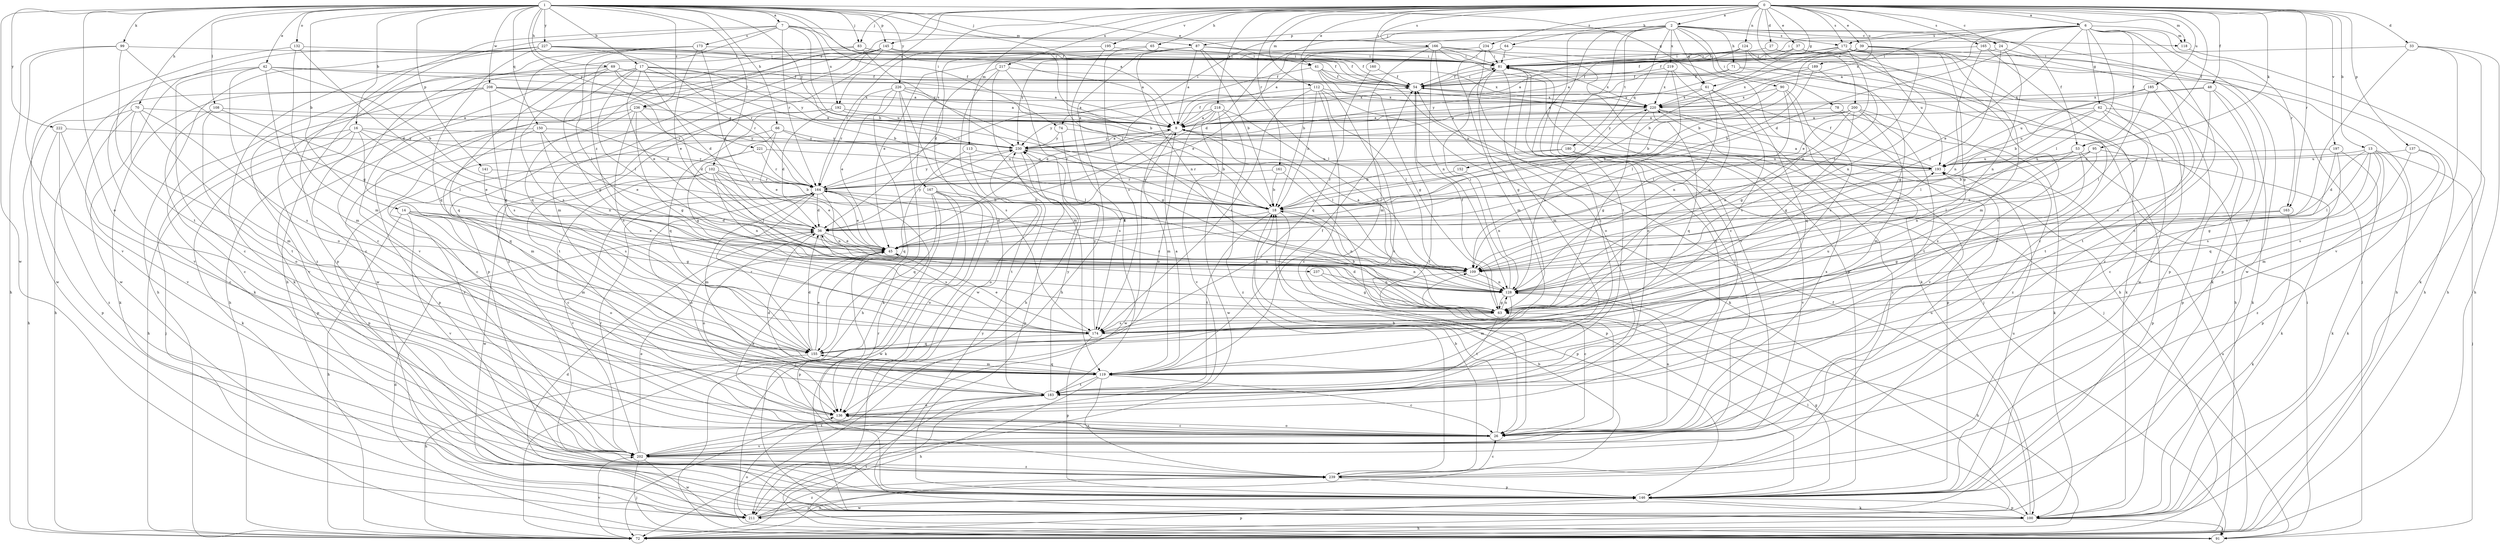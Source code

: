strict digraph  {
0;
1;
2;
6;
7;
9;
13;
14;
16;
17;
18;
24;
26;
27;
33;
36;
37;
39;
41;
42;
45;
48;
53;
54;
61;
62;
63;
64;
65;
66;
69;
70;
71;
72;
74;
78;
81;
83;
87;
90;
91;
95;
99;
100;
102;
108;
109;
112;
113;
118;
119;
124;
128;
132;
136;
137;
141;
145;
146;
150;
152;
155;
160;
161;
163;
164;
165;
166;
167;
172;
173;
174;
180;
183;
185;
189;
192;
193;
195;
197;
200;
202;
208;
211;
217;
218;
219;
220;
221;
222;
226;
227;
230;
234;
236;
237;
239;
0 -> 2  [label=a];
0 -> 6  [label=a];
0 -> 13  [label=b];
0 -> 24  [label=c];
0 -> 27  [label=d];
0 -> 33  [label=d];
0 -> 37  [label=e];
0 -> 39  [label=e];
0 -> 41  [label=e];
0 -> 48  [label=f];
0 -> 53  [label=f];
0 -> 61  [label=g];
0 -> 64  [label=h];
0 -> 65  [label=h];
0 -> 83  [label=j];
0 -> 95  [label=k];
0 -> 112  [label=m];
0 -> 113  [label=m];
0 -> 118  [label=m];
0 -> 124  [label=n];
0 -> 137  [label=p];
0 -> 160  [label=r];
0 -> 161  [label=r];
0 -> 163  [label=r];
0 -> 165  [label=s];
0 -> 166  [label=s];
0 -> 167  [label=s];
0 -> 172  [label=s];
0 -> 185  [label=u];
0 -> 189  [label=u];
0 -> 192  [label=u];
0 -> 195  [label=v];
0 -> 197  [label=v];
0 -> 200  [label=v];
0 -> 217  [label=x];
0 -> 218  [label=x];
0 -> 234  [label=z];
0 -> 236  [label=z];
1 -> 7  [label=a];
1 -> 9  [label=a];
1 -> 14  [label=b];
1 -> 16  [label=b];
1 -> 17  [label=b];
1 -> 41  [label=e];
1 -> 42  [label=e];
1 -> 61  [label=g];
1 -> 66  [label=h];
1 -> 69  [label=h];
1 -> 70  [label=h];
1 -> 74  [label=i];
1 -> 83  [label=j];
1 -> 87  [label=j];
1 -> 99  [label=k];
1 -> 102  [label=l];
1 -> 108  [label=l];
1 -> 109  [label=l];
1 -> 132  [label=o];
1 -> 136  [label=o];
1 -> 141  [label=p];
1 -> 145  [label=p];
1 -> 150  [label=q];
1 -> 208  [label=w];
1 -> 211  [label=w];
1 -> 221  [label=y];
1 -> 222  [label=y];
1 -> 226  [label=y];
1 -> 227  [label=y];
1 -> 230  [label=y];
1 -> 236  [label=z];
2 -> 24  [label=c];
2 -> 26  [label=c];
2 -> 36  [label=d];
2 -> 53  [label=f];
2 -> 61  [label=g];
2 -> 71  [label=h];
2 -> 74  [label=i];
2 -> 78  [label=i];
2 -> 87  [label=j];
2 -> 90  [label=j];
2 -> 91  [label=j];
2 -> 145  [label=p];
2 -> 152  [label=q];
2 -> 172  [label=s];
2 -> 180  [label=t];
2 -> 183  [label=t];
2 -> 202  [label=v];
2 -> 219  [label=x];
6 -> 9  [label=a];
6 -> 26  [label=c];
6 -> 36  [label=d];
6 -> 45  [label=e];
6 -> 53  [label=f];
6 -> 62  [label=g];
6 -> 81  [label=i];
6 -> 109  [label=l];
6 -> 118  [label=m];
6 -> 163  [label=r];
6 -> 172  [label=s];
6 -> 211  [label=w];
6 -> 220  [label=x];
7 -> 18  [label=b];
7 -> 54  [label=f];
7 -> 72  [label=h];
7 -> 118  [label=m];
7 -> 146  [label=p];
7 -> 164  [label=r];
7 -> 173  [label=s];
7 -> 192  [label=u];
7 -> 237  [label=z];
9 -> 54  [label=f];
9 -> 109  [label=l];
9 -> 119  [label=m];
9 -> 164  [label=r];
9 -> 211  [label=w];
9 -> 230  [label=y];
13 -> 36  [label=d];
13 -> 63  [label=g];
13 -> 91  [label=j];
13 -> 109  [label=l];
13 -> 146  [label=p];
13 -> 174  [label=s];
13 -> 193  [label=u];
13 -> 239  [label=z];
14 -> 36  [label=d];
14 -> 45  [label=e];
14 -> 63  [label=g];
14 -> 72  [label=h];
14 -> 119  [label=m];
14 -> 136  [label=o];
14 -> 202  [label=v];
16 -> 45  [label=e];
16 -> 72  [label=h];
16 -> 91  [label=j];
16 -> 100  [label=k];
16 -> 155  [label=q];
16 -> 164  [label=r];
16 -> 230  [label=y];
17 -> 18  [label=b];
17 -> 26  [label=c];
17 -> 36  [label=d];
17 -> 45  [label=e];
17 -> 54  [label=f];
17 -> 63  [label=g];
17 -> 72  [label=h];
17 -> 109  [label=l];
17 -> 193  [label=u];
17 -> 230  [label=y];
18 -> 36  [label=d];
18 -> 128  [label=n];
18 -> 146  [label=p];
18 -> 183  [label=t];
18 -> 230  [label=y];
24 -> 81  [label=i];
24 -> 109  [label=l];
24 -> 128  [label=n];
24 -> 146  [label=p];
26 -> 18  [label=b];
26 -> 45  [label=e];
26 -> 54  [label=f];
26 -> 128  [label=n];
26 -> 136  [label=o];
26 -> 202  [label=v];
26 -> 220  [label=x];
27 -> 81  [label=i];
27 -> 128  [label=n];
33 -> 72  [label=h];
33 -> 81  [label=i];
33 -> 100  [label=k];
33 -> 109  [label=l];
33 -> 202  [label=v];
36 -> 45  [label=e];
36 -> 128  [label=n];
36 -> 136  [label=o];
36 -> 174  [label=s];
36 -> 230  [label=y];
37 -> 9  [label=a];
37 -> 72  [label=h];
37 -> 81  [label=i];
37 -> 183  [label=t];
39 -> 18  [label=b];
39 -> 54  [label=f];
39 -> 72  [label=h];
39 -> 81  [label=i];
39 -> 109  [label=l];
39 -> 239  [label=z];
41 -> 26  [label=c];
41 -> 45  [label=e];
41 -> 54  [label=f];
41 -> 63  [label=g];
41 -> 91  [label=j];
41 -> 220  [label=x];
42 -> 9  [label=a];
42 -> 18  [label=b];
42 -> 26  [label=c];
42 -> 54  [label=f];
42 -> 119  [label=m];
42 -> 136  [label=o];
42 -> 202  [label=v];
45 -> 109  [label=l];
45 -> 128  [label=n];
45 -> 146  [label=p];
48 -> 26  [label=c];
48 -> 100  [label=k];
48 -> 183  [label=t];
48 -> 193  [label=u];
48 -> 220  [label=x];
53 -> 45  [label=e];
53 -> 128  [label=n];
53 -> 146  [label=p];
53 -> 174  [label=s];
53 -> 193  [label=u];
54 -> 81  [label=i];
54 -> 91  [label=j];
54 -> 220  [label=x];
61 -> 9  [label=a];
61 -> 128  [label=n];
61 -> 155  [label=q];
61 -> 174  [label=s];
61 -> 220  [label=x];
62 -> 9  [label=a];
62 -> 26  [label=c];
62 -> 109  [label=l];
62 -> 146  [label=p];
62 -> 183  [label=t];
62 -> 193  [label=u];
63 -> 18  [label=b];
63 -> 36  [label=d];
63 -> 54  [label=f];
63 -> 128  [label=n];
63 -> 164  [label=r];
63 -> 174  [label=s];
63 -> 183  [label=t];
64 -> 9  [label=a];
64 -> 81  [label=i];
64 -> 211  [label=w];
65 -> 36  [label=d];
65 -> 81  [label=i];
65 -> 174  [label=s];
66 -> 45  [label=e];
66 -> 63  [label=g];
66 -> 109  [label=l];
66 -> 202  [label=v];
66 -> 230  [label=y];
69 -> 9  [label=a];
69 -> 54  [label=f];
69 -> 100  [label=k];
69 -> 155  [label=q];
69 -> 164  [label=r];
69 -> 174  [label=s];
69 -> 220  [label=x];
70 -> 9  [label=a];
70 -> 72  [label=h];
70 -> 119  [label=m];
70 -> 174  [label=s];
70 -> 183  [label=t];
70 -> 202  [label=v];
71 -> 54  [label=f];
71 -> 72  [label=h];
71 -> 100  [label=k];
71 -> 230  [label=y];
72 -> 109  [label=l];
72 -> 146  [label=p];
72 -> 193  [label=u];
72 -> 202  [label=v];
72 -> 239  [label=z];
74 -> 18  [label=b];
74 -> 174  [label=s];
74 -> 230  [label=y];
78 -> 9  [label=a];
78 -> 100  [label=k];
78 -> 202  [label=v];
81 -> 54  [label=f];
81 -> 63  [label=g];
81 -> 119  [label=m];
81 -> 136  [label=o];
81 -> 220  [label=x];
83 -> 26  [label=c];
83 -> 54  [label=f];
83 -> 81  [label=i];
83 -> 155  [label=q];
83 -> 230  [label=y];
87 -> 9  [label=a];
87 -> 18  [label=b];
87 -> 45  [label=e];
87 -> 54  [label=f];
87 -> 72  [label=h];
87 -> 81  [label=i];
87 -> 109  [label=l];
87 -> 128  [label=n];
90 -> 18  [label=b];
90 -> 63  [label=g];
90 -> 109  [label=l];
90 -> 174  [label=s];
90 -> 220  [label=x];
91 -> 36  [label=d];
91 -> 81  [label=i];
91 -> 136  [label=o];
91 -> 183  [label=t];
95 -> 18  [label=b];
95 -> 45  [label=e];
95 -> 100  [label=k];
95 -> 109  [label=l];
95 -> 193  [label=u];
99 -> 63  [label=g];
99 -> 72  [label=h];
99 -> 81  [label=i];
99 -> 183  [label=t];
99 -> 202  [label=v];
100 -> 36  [label=d];
100 -> 54  [label=f];
100 -> 72  [label=h];
100 -> 91  [label=j];
100 -> 146  [label=p];
100 -> 230  [label=y];
102 -> 18  [label=b];
102 -> 26  [label=c];
102 -> 45  [label=e];
102 -> 109  [label=l];
102 -> 128  [label=n];
102 -> 164  [label=r];
102 -> 211  [label=w];
108 -> 9  [label=a];
108 -> 26  [label=c];
108 -> 109  [label=l];
108 -> 136  [label=o];
109 -> 9  [label=a];
109 -> 26  [label=c];
109 -> 128  [label=n];
112 -> 18  [label=b];
112 -> 26  [label=c];
112 -> 100  [label=k];
112 -> 109  [label=l];
112 -> 164  [label=r];
112 -> 174  [label=s];
112 -> 220  [label=x];
113 -> 155  [label=q];
113 -> 183  [label=t];
113 -> 193  [label=u];
118 -> 72  [label=h];
119 -> 9  [label=a];
119 -> 26  [label=c];
119 -> 54  [label=f];
119 -> 72  [label=h];
119 -> 81  [label=i];
119 -> 155  [label=q];
119 -> 183  [label=t];
119 -> 239  [label=z];
124 -> 9  [label=a];
124 -> 26  [label=c];
124 -> 54  [label=f];
124 -> 63  [label=g];
124 -> 81  [label=i];
124 -> 230  [label=y];
128 -> 63  [label=g];
128 -> 72  [label=h];
128 -> 81  [label=i];
128 -> 119  [label=m];
128 -> 220  [label=x];
132 -> 36  [label=d];
132 -> 81  [label=i];
132 -> 119  [label=m];
132 -> 211  [label=w];
136 -> 26  [label=c];
137 -> 100  [label=k];
137 -> 119  [label=m];
137 -> 174  [label=s];
137 -> 193  [label=u];
141 -> 164  [label=r];
141 -> 174  [label=s];
145 -> 18  [label=b];
145 -> 81  [label=i];
145 -> 119  [label=m];
145 -> 146  [label=p];
145 -> 202  [label=v];
145 -> 211  [label=w];
145 -> 239  [label=z];
146 -> 63  [label=g];
146 -> 100  [label=k];
146 -> 193  [label=u];
146 -> 211  [label=w];
150 -> 45  [label=e];
150 -> 119  [label=m];
150 -> 128  [label=n];
150 -> 146  [label=p];
150 -> 230  [label=y];
152 -> 128  [label=n];
152 -> 164  [label=r];
155 -> 36  [label=d];
155 -> 45  [label=e];
155 -> 72  [label=h];
155 -> 119  [label=m];
155 -> 164  [label=r];
160 -> 54  [label=f];
160 -> 155  [label=q];
161 -> 18  [label=b];
161 -> 146  [label=p];
161 -> 164  [label=r];
163 -> 36  [label=d];
163 -> 63  [label=g];
163 -> 100  [label=k];
164 -> 18  [label=b];
164 -> 36  [label=d];
164 -> 45  [label=e];
164 -> 119  [label=m];
164 -> 128  [label=n];
164 -> 136  [label=o];
164 -> 202  [label=v];
164 -> 230  [label=y];
165 -> 26  [label=c];
165 -> 81  [label=i];
165 -> 128  [label=n];
165 -> 146  [label=p];
166 -> 18  [label=b];
166 -> 72  [label=h];
166 -> 81  [label=i];
166 -> 100  [label=k];
166 -> 119  [label=m];
166 -> 128  [label=n];
166 -> 136  [label=o];
166 -> 146  [label=p];
166 -> 230  [label=y];
167 -> 18  [label=b];
167 -> 91  [label=j];
167 -> 100  [label=k];
167 -> 136  [label=o];
167 -> 155  [label=q];
167 -> 211  [label=w];
172 -> 18  [label=b];
172 -> 45  [label=e];
172 -> 54  [label=f];
172 -> 63  [label=g];
172 -> 81  [label=i];
172 -> 100  [label=k];
172 -> 119  [label=m];
172 -> 193  [label=u];
173 -> 36  [label=d];
173 -> 45  [label=e];
173 -> 81  [label=i];
173 -> 109  [label=l];
173 -> 155  [label=q];
173 -> 239  [label=z];
174 -> 45  [label=e];
174 -> 146  [label=p];
174 -> 155  [label=q];
174 -> 193  [label=u];
174 -> 230  [label=y];
180 -> 18  [label=b];
180 -> 164  [label=r];
180 -> 193  [label=u];
180 -> 202  [label=v];
183 -> 36  [label=d];
183 -> 91  [label=j];
183 -> 136  [label=o];
183 -> 230  [label=y];
185 -> 18  [label=b];
185 -> 109  [label=l];
185 -> 174  [label=s];
185 -> 220  [label=x];
189 -> 18  [label=b];
189 -> 45  [label=e];
189 -> 54  [label=f];
189 -> 220  [label=x];
192 -> 9  [label=a];
192 -> 36  [label=d];
192 -> 155  [label=q];
192 -> 183  [label=t];
192 -> 193  [label=u];
193 -> 9  [label=a];
193 -> 54  [label=f];
193 -> 164  [label=r];
195 -> 81  [label=i];
195 -> 164  [label=r];
195 -> 183  [label=t];
197 -> 100  [label=k];
197 -> 128  [label=n];
197 -> 155  [label=q];
197 -> 193  [label=u];
200 -> 9  [label=a];
200 -> 18  [label=b];
200 -> 63  [label=g];
200 -> 119  [label=m];
200 -> 128  [label=n];
200 -> 183  [label=t];
200 -> 230  [label=y];
200 -> 239  [label=z];
202 -> 45  [label=e];
202 -> 81  [label=i];
202 -> 91  [label=j];
202 -> 164  [label=r];
202 -> 183  [label=t];
202 -> 193  [label=u];
202 -> 211  [label=w];
202 -> 239  [label=z];
208 -> 9  [label=a];
208 -> 36  [label=d];
208 -> 72  [label=h];
208 -> 100  [label=k];
208 -> 164  [label=r];
208 -> 174  [label=s];
208 -> 202  [label=v];
208 -> 220  [label=x];
211 -> 18  [label=b];
211 -> 146  [label=p];
211 -> 239  [label=z];
217 -> 54  [label=f];
217 -> 72  [label=h];
217 -> 119  [label=m];
217 -> 136  [label=o];
217 -> 211  [label=w];
218 -> 9  [label=a];
218 -> 128  [label=n];
218 -> 136  [label=o];
218 -> 202  [label=v];
218 -> 211  [label=w];
218 -> 230  [label=y];
218 -> 239  [label=z];
219 -> 54  [label=f];
219 -> 63  [label=g];
219 -> 109  [label=l];
219 -> 220  [label=x];
220 -> 9  [label=a];
220 -> 63  [label=g];
220 -> 146  [label=p];
220 -> 155  [label=q];
220 -> 239  [label=z];
221 -> 146  [label=p];
221 -> 164  [label=r];
221 -> 193  [label=u];
222 -> 26  [label=c];
222 -> 146  [label=p];
222 -> 230  [label=y];
222 -> 239  [label=z];
226 -> 9  [label=a];
226 -> 45  [label=e];
226 -> 63  [label=g];
226 -> 72  [label=h];
226 -> 100  [label=k];
226 -> 164  [label=r];
226 -> 174  [label=s];
226 -> 220  [label=x];
227 -> 9  [label=a];
227 -> 54  [label=f];
227 -> 72  [label=h];
227 -> 81  [label=i];
227 -> 100  [label=k];
227 -> 155  [label=q];
227 -> 164  [label=r];
227 -> 211  [label=w];
230 -> 9  [label=a];
230 -> 136  [label=o];
230 -> 146  [label=p];
230 -> 193  [label=u];
234 -> 45  [label=e];
234 -> 81  [label=i];
234 -> 119  [label=m];
234 -> 136  [label=o];
236 -> 9  [label=a];
236 -> 26  [label=c];
236 -> 36  [label=d];
236 -> 63  [label=g];
236 -> 146  [label=p];
236 -> 174  [label=s];
237 -> 63  [label=g];
237 -> 128  [label=n];
239 -> 18  [label=b];
239 -> 26  [label=c];
239 -> 146  [label=p];
239 -> 164  [label=r];
}
